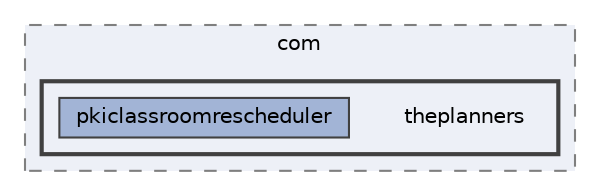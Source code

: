 digraph "pkiclassroomrescheduler/src/main/java/com/theplanners"
{
 // LATEX_PDF_SIZE
  bgcolor="transparent";
  edge [fontname=Helvetica,fontsize=10,labelfontname=Helvetica,labelfontsize=10];
  node [fontname=Helvetica,fontsize=10,shape=box,height=0.2,width=0.4];
  compound=true
  subgraph clusterdir_35e3e9e48bf2e8f92829e92c8aa0c167 {
    graph [ bgcolor="#edf0f7", pencolor="grey50", label="com", fontname=Helvetica,fontsize=10 style="filled,dashed", URL="dir_35e3e9e48bf2e8f92829e92c8aa0c167.html",tooltip=""]
  subgraph clusterdir_52bbd9e89f72367975a2f11631e9502b {
    graph [ bgcolor="#edf0f7", pencolor="grey25", label="", fontname=Helvetica,fontsize=10 style="filled,bold", URL="dir_52bbd9e89f72367975a2f11631e9502b.html",tooltip=""]
    dir_52bbd9e89f72367975a2f11631e9502b [shape=plaintext, label="theplanners"];
  dir_6f0218be596b99dd99a4d895a776eea9 [label="pkiclassroomrescheduler", fillcolor="#a2b4d6", color="grey25", style="filled", URL="dir_6f0218be596b99dd99a4d895a776eea9.html",tooltip=""];
  }
  }
}
